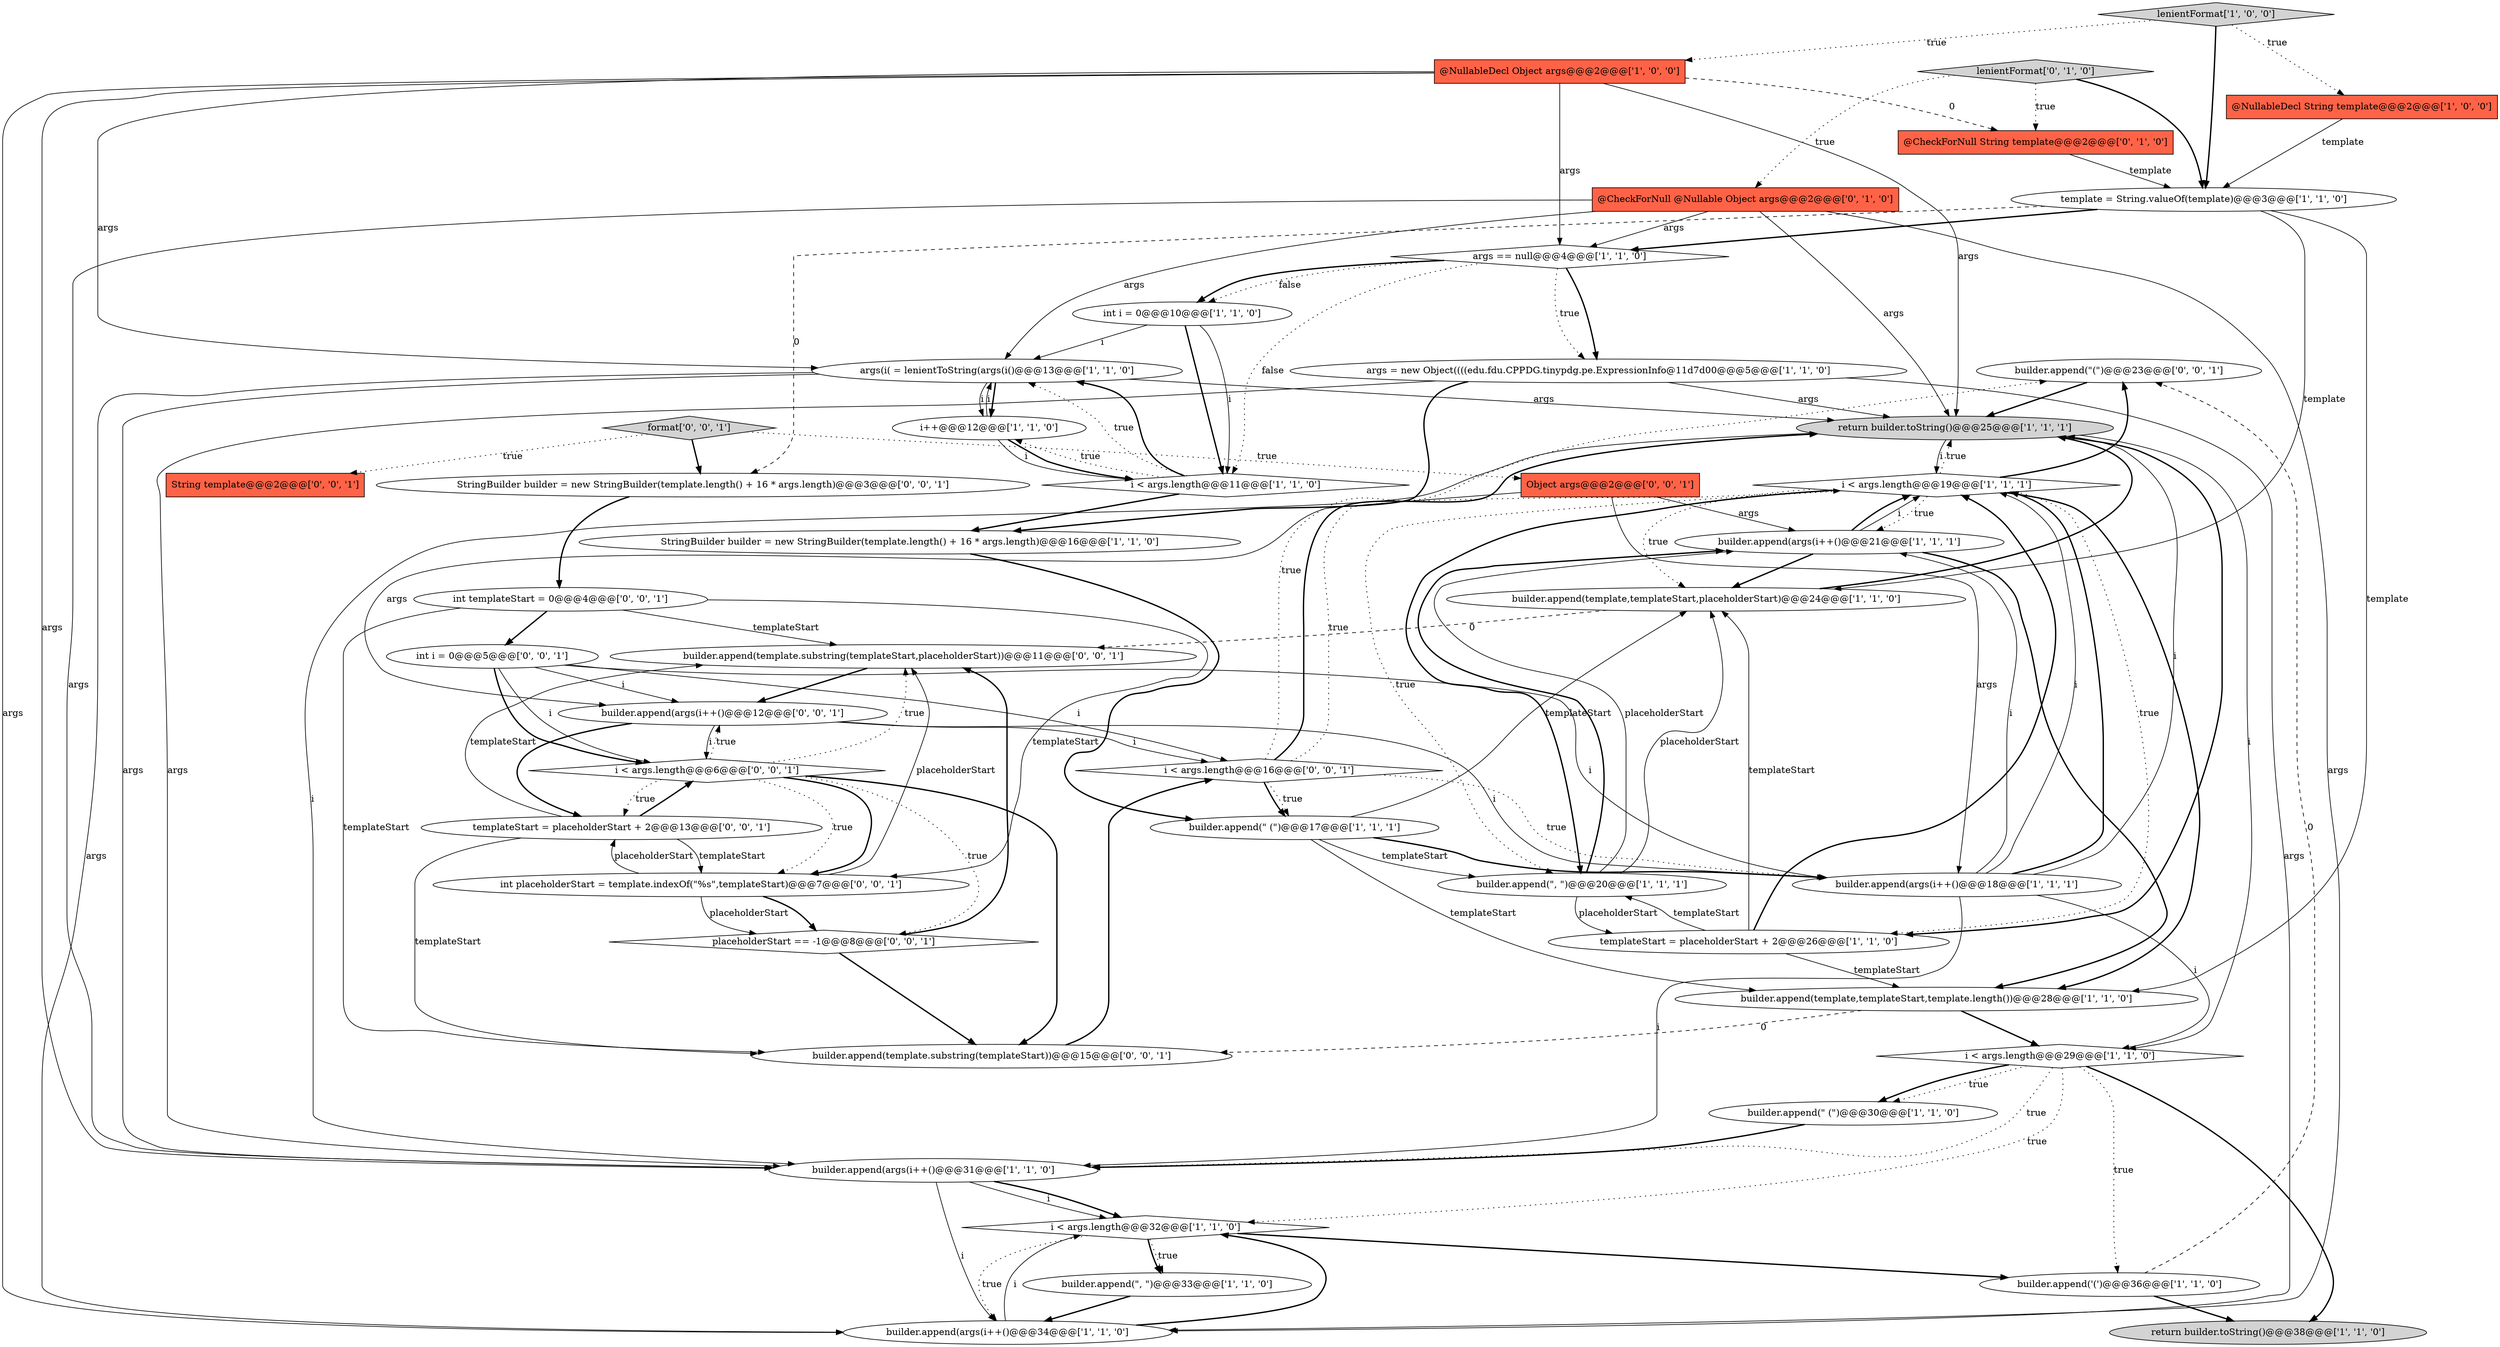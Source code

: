 digraph {
37 [style = filled, label = "builder.append(\"(\")@@@23@@@['0', '0', '1']", fillcolor = white, shape = ellipse image = "AAA0AAABBB3BBB"];
44 [style = filled, label = "placeholderStart == -1@@@8@@@['0', '0', '1']", fillcolor = white, shape = diamond image = "AAA0AAABBB3BBB"];
25 [style = filled, label = "@NullableDecl Object args@@@2@@@['1', '0', '0']", fillcolor = tomato, shape = box image = "AAA1AAABBB1BBB"];
39 [style = filled, label = "i < args.length@@@16@@@['0', '0', '1']", fillcolor = white, shape = diamond image = "AAA0AAABBB3BBB"];
35 [style = filled, label = "i < args.length@@@6@@@['0', '0', '1']", fillcolor = white, shape = diamond image = "AAA0AAABBB3BBB"];
45 [style = filled, label = "builder.append(template.substring(templateStart,placeholderStart))@@@11@@@['0', '0', '1']", fillcolor = white, shape = ellipse image = "AAA0AAABBB3BBB"];
10 [style = filled, label = "int i = 0@@@10@@@['1', '1', '0']", fillcolor = white, shape = ellipse image = "AAA0AAABBB1BBB"];
18 [style = filled, label = "builder.append(template,templateStart,placeholderStart)@@@24@@@['1', '1', '0']", fillcolor = white, shape = ellipse image = "AAA0AAABBB1BBB"];
41 [style = filled, label = "format['0', '0', '1']", fillcolor = lightgray, shape = diamond image = "AAA0AAABBB3BBB"];
29 [style = filled, label = "lenientFormat['0', '1', '0']", fillcolor = lightgray, shape = diamond image = "AAA0AAABBB2BBB"];
17 [style = filled, label = "builder.append('(')@@@36@@@['1', '1', '0']", fillcolor = white, shape = ellipse image = "AAA0AAABBB1BBB"];
19 [style = filled, label = "@NullableDecl String template@@@2@@@['1', '0', '0']", fillcolor = tomato, shape = box image = "AAA0AAABBB1BBB"];
28 [style = filled, label = "@CheckForNull @Nullable Object args@@@2@@@['0', '1', '0']", fillcolor = tomato, shape = box image = "AAA0AAABBB2BBB"];
5 [style = filled, label = "builder.append(args(i++()@@@18@@@['1', '1', '1']", fillcolor = white, shape = ellipse image = "AAA0AAABBB1BBB"];
16 [style = filled, label = "builder.append(\", \")@@@33@@@['1', '1', '0']", fillcolor = white, shape = ellipse image = "AAA0AAABBB1BBB"];
0 [style = filled, label = "lenientFormat['1', '0', '0']", fillcolor = lightgray, shape = diamond image = "AAA0AAABBB1BBB"];
26 [style = filled, label = "builder.append(\", \")@@@20@@@['1', '1', '1']", fillcolor = white, shape = ellipse image = "AAA0AAABBB1BBB"];
3 [style = filled, label = "i < args.length@@@32@@@['1', '1', '0']", fillcolor = white, shape = diamond image = "AAA0AAABBB1BBB"];
31 [style = filled, label = "String template@@@2@@@['0', '0', '1']", fillcolor = tomato, shape = box image = "AAA0AAABBB3BBB"];
11 [style = filled, label = "builder.append(args(i++()@@@34@@@['1', '1', '0']", fillcolor = white, shape = ellipse image = "AAA0AAABBB1BBB"];
12 [style = filled, label = "i < args.length@@@19@@@['1', '1', '1']", fillcolor = white, shape = diamond image = "AAA0AAABBB1BBB"];
20 [style = filled, label = "builder.append(template,templateStart,template.length())@@@28@@@['1', '1', '0']", fillcolor = white, shape = ellipse image = "AAA0AAABBB1BBB"];
27 [style = filled, label = "return builder.toString()@@@38@@@['1', '1', '0']", fillcolor = lightgray, shape = ellipse image = "AAA0AAABBB1BBB"];
8 [style = filled, label = "StringBuilder builder = new StringBuilder(template.length() + 16 * args.length)@@@16@@@['1', '1', '0']", fillcolor = white, shape = ellipse image = "AAA0AAABBB1BBB"];
13 [style = filled, label = "template = String.valueOf(template)@@@3@@@['1', '1', '0']", fillcolor = white, shape = ellipse image = "AAA0AAABBB1BBB"];
36 [style = filled, label = "int templateStart = 0@@@4@@@['0', '0', '1']", fillcolor = white, shape = ellipse image = "AAA0AAABBB3BBB"];
2 [style = filled, label = "args(i( = lenientToString(args(i()@@@13@@@['1', '1', '0']", fillcolor = white, shape = ellipse image = "AAA0AAABBB1BBB"];
14 [style = filled, label = "i++@@@12@@@['1', '1', '0']", fillcolor = white, shape = ellipse image = "AAA0AAABBB1BBB"];
23 [style = filled, label = "args = new Object((((edu.fdu.CPPDG.tinypdg.pe.ExpressionInfo@11d7d00@@@5@@@['1', '1', '0']", fillcolor = white, shape = ellipse image = "AAA0AAABBB1BBB"];
32 [style = filled, label = "templateStart = placeholderStart + 2@@@13@@@['0', '0', '1']", fillcolor = white, shape = ellipse image = "AAA0AAABBB3BBB"];
43 [style = filled, label = "int placeholderStart = template.indexOf(\"%s\",templateStart)@@@7@@@['0', '0', '1']", fillcolor = white, shape = ellipse image = "AAA0AAABBB3BBB"];
1 [style = filled, label = "args == null@@@4@@@['1', '1', '0']", fillcolor = white, shape = diamond image = "AAA0AAABBB1BBB"];
38 [style = filled, label = "builder.append(template.substring(templateStart))@@@15@@@['0', '0', '1']", fillcolor = white, shape = ellipse image = "AAA0AAABBB3BBB"];
15 [style = filled, label = "templateStart = placeholderStart + 2@@@26@@@['1', '1', '0']", fillcolor = white, shape = ellipse image = "AAA0AAABBB1BBB"];
22 [style = filled, label = "return builder.toString()@@@25@@@['1', '1', '1']", fillcolor = lightgray, shape = ellipse image = "AAA0AAABBB1BBB"];
7 [style = filled, label = "i < args.length@@@11@@@['1', '1', '0']", fillcolor = white, shape = diamond image = "AAA0AAABBB1BBB"];
6 [style = filled, label = "builder.append(\" (\")@@@30@@@['1', '1', '0']", fillcolor = white, shape = ellipse image = "AAA0AAABBB1BBB"];
30 [style = filled, label = "@CheckForNull String template@@@2@@@['0', '1', '0']", fillcolor = tomato, shape = box image = "AAA1AAABBB2BBB"];
33 [style = filled, label = "int i = 0@@@5@@@['0', '0', '1']", fillcolor = white, shape = ellipse image = "AAA0AAABBB3BBB"];
34 [style = filled, label = "builder.append(args(i++()@@@12@@@['0', '0', '1']", fillcolor = white, shape = ellipse image = "AAA0AAABBB3BBB"];
9 [style = filled, label = "builder.append(\" (\")@@@17@@@['1', '1', '1']", fillcolor = white, shape = ellipse image = "AAA0AAABBB1BBB"];
24 [style = filled, label = "i < args.length@@@29@@@['1', '1', '0']", fillcolor = white, shape = diamond image = "AAA0AAABBB1BBB"];
40 [style = filled, label = "Object args@@@2@@@['0', '0', '1']", fillcolor = tomato, shape = box image = "AAA0AAABBB3BBB"];
21 [style = filled, label = "builder.append(args(i++()@@@21@@@['1', '1', '1']", fillcolor = white, shape = ellipse image = "AAA0AAABBB1BBB"];
42 [style = filled, label = "StringBuilder builder = new StringBuilder(template.length() + 16 * args.length)@@@3@@@['0', '0', '1']", fillcolor = white, shape = ellipse image = "AAA0AAABBB3BBB"];
4 [style = filled, label = "builder.append(args(i++()@@@31@@@['1', '1', '0']", fillcolor = white, shape = ellipse image = "AAA0AAABBB1BBB"];
32->35 [style = bold, label=""];
33->39 [style = solid, label="i"];
24->6 [style = dotted, label="true"];
9->20 [style = solid, label="templateStart"];
22->15 [style = bold, label=""];
7->14 [style = dotted, label="true"];
9->26 [style = solid, label="templateStart"];
0->13 [style = bold, label=""];
14->7 [style = solid, label="i"];
33->34 [style = solid, label="i"];
28->2 [style = solid, label="args"];
39->9 [style = bold, label=""];
0->19 [style = dotted, label="true"];
24->4 [style = dotted, label="true"];
24->17 [style = dotted, label="true"];
40->21 [style = solid, label="args"];
12->15 [style = dotted, label="true"];
32->45 [style = solid, label="templateStart"];
26->15 [style = solid, label="placeholderStart"];
32->38 [style = solid, label="templateStart"];
3->16 [style = bold, label=""];
35->43 [style = bold, label=""];
7->8 [style = bold, label=""];
36->33 [style = bold, label=""];
38->39 [style = bold, label=""];
0->25 [style = dotted, label="true"];
12->21 [style = dotted, label="true"];
21->18 [style = bold, label=""];
13->1 [style = bold, label=""];
1->23 [style = bold, label=""];
14->7 [style = bold, label=""];
18->22 [style = bold, label=""];
41->40 [style = dotted, label="true"];
43->45 [style = solid, label="placeholderStart"];
20->38 [style = dashed, label="0"];
23->11 [style = solid, label="args"];
2->14 [style = bold, label=""];
9->5 [style = bold, label=""];
39->5 [style = dotted, label="true"];
34->32 [style = bold, label=""];
1->23 [style = dotted, label="true"];
25->11 [style = solid, label="args"];
35->38 [style = bold, label=""];
24->3 [style = dotted, label="true"];
15->18 [style = solid, label="templateStart"];
14->2 [style = solid, label="i"];
17->27 [style = bold, label=""];
10->7 [style = solid, label="i"];
40->5 [style = solid, label="args"];
43->44 [style = bold, label=""];
24->27 [style = bold, label=""];
4->3 [style = bold, label=""];
13->42 [style = dashed, label="0"];
39->9 [style = dotted, label="true"];
36->38 [style = solid, label="templateStart"];
15->20 [style = solid, label="templateStart"];
43->32 [style = solid, label="placeholderStart"];
1->7 [style = dotted, label="false"];
26->21 [style = solid, label="placeholderStart"];
11->3 [style = solid, label="i"];
12->18 [style = dotted, label="true"];
18->45 [style = dashed, label="0"];
23->8 [style = bold, label=""];
2->4 [style = solid, label="args"];
34->35 [style = solid, label="i"];
10->7 [style = bold, label=""];
23->4 [style = solid, label="args"];
44->38 [style = bold, label=""];
12->37 [style = bold, label=""];
35->32 [style = dotted, label="true"];
39->22 [style = bold, label=""];
35->44 [style = dotted, label="true"];
6->4 [style = bold, label=""];
12->22 [style = dotted, label="true"];
2->22 [style = solid, label="args"];
13->18 [style = solid, label="template"];
33->35 [style = solid, label="i"];
7->2 [style = bold, label=""];
25->30 [style = dashed, label="0"];
2->14 [style = solid, label="i"];
34->39 [style = solid, label="i"];
5->24 [style = solid, label="i"];
15->12 [style = bold, label=""];
44->45 [style = bold, label=""];
19->13 [style = solid, label="template"];
9->18 [style = solid, label="templateStart"];
2->11 [style = solid, label="args"];
28->11 [style = solid, label="args"];
7->2 [style = dotted, label="true"];
28->22 [style = solid, label="args"];
25->4 [style = solid, label="args"];
10->2 [style = solid, label="i"];
12->20 [style = bold, label=""];
25->2 [style = solid, label="args"];
4->3 [style = solid, label="i"];
36->45 [style = solid, label="templateStart"];
32->43 [style = solid, label="templateStart"];
25->22 [style = solid, label="args"];
26->21 [style = bold, label=""];
33->5 [style = solid, label="i"];
21->12 [style = bold, label=""];
21->12 [style = solid, label="i"];
12->26 [style = dotted, label="true"];
37->22 [style = bold, label=""];
39->37 [style = dotted, label="true"];
1->10 [style = dotted, label="false"];
29->28 [style = dotted, label="true"];
28->4 [style = solid, label="args"];
11->3 [style = bold, label=""];
43->44 [style = solid, label="placeholderStart"];
25->1 [style = solid, label="args"];
3->17 [style = bold, label=""];
35->43 [style = dotted, label="true"];
13->20 [style = solid, label="template"];
39->12 [style = dotted, label="true"];
5->12 [style = solid, label="i"];
22->24 [style = solid, label="i"];
35->45 [style = dotted, label="true"];
3->11 [style = dotted, label="true"];
4->11 [style = solid, label="i"];
41->31 [style = dotted, label="true"];
33->35 [style = bold, label=""];
16->11 [style = bold, label=""];
22->12 [style = solid, label="i"];
5->4 [style = solid, label="i"];
5->21 [style = solid, label="i"];
22->4 [style = solid, label="i"];
12->26 [style = bold, label=""];
42->36 [style = bold, label=""];
23->22 [style = solid, label="args"];
26->18 [style = solid, label="placeholderStart"];
28->1 [style = solid, label="args"];
30->13 [style = solid, label="template"];
5->22 [style = solid, label="i"];
21->20 [style = bold, label=""];
5->12 [style = bold, label=""];
40->34 [style = solid, label="args"];
8->9 [style = bold, label=""];
29->30 [style = dotted, label="true"];
35->34 [style = dotted, label="true"];
17->37 [style = dashed, label="0"];
34->5 [style = solid, label="i"];
20->24 [style = bold, label=""];
24->6 [style = bold, label=""];
1->10 [style = bold, label=""];
45->34 [style = bold, label=""];
3->16 [style = dotted, label="true"];
15->26 [style = solid, label="templateStart"];
36->43 [style = solid, label="templateStart"];
41->42 [style = bold, label=""];
29->13 [style = bold, label=""];
}
